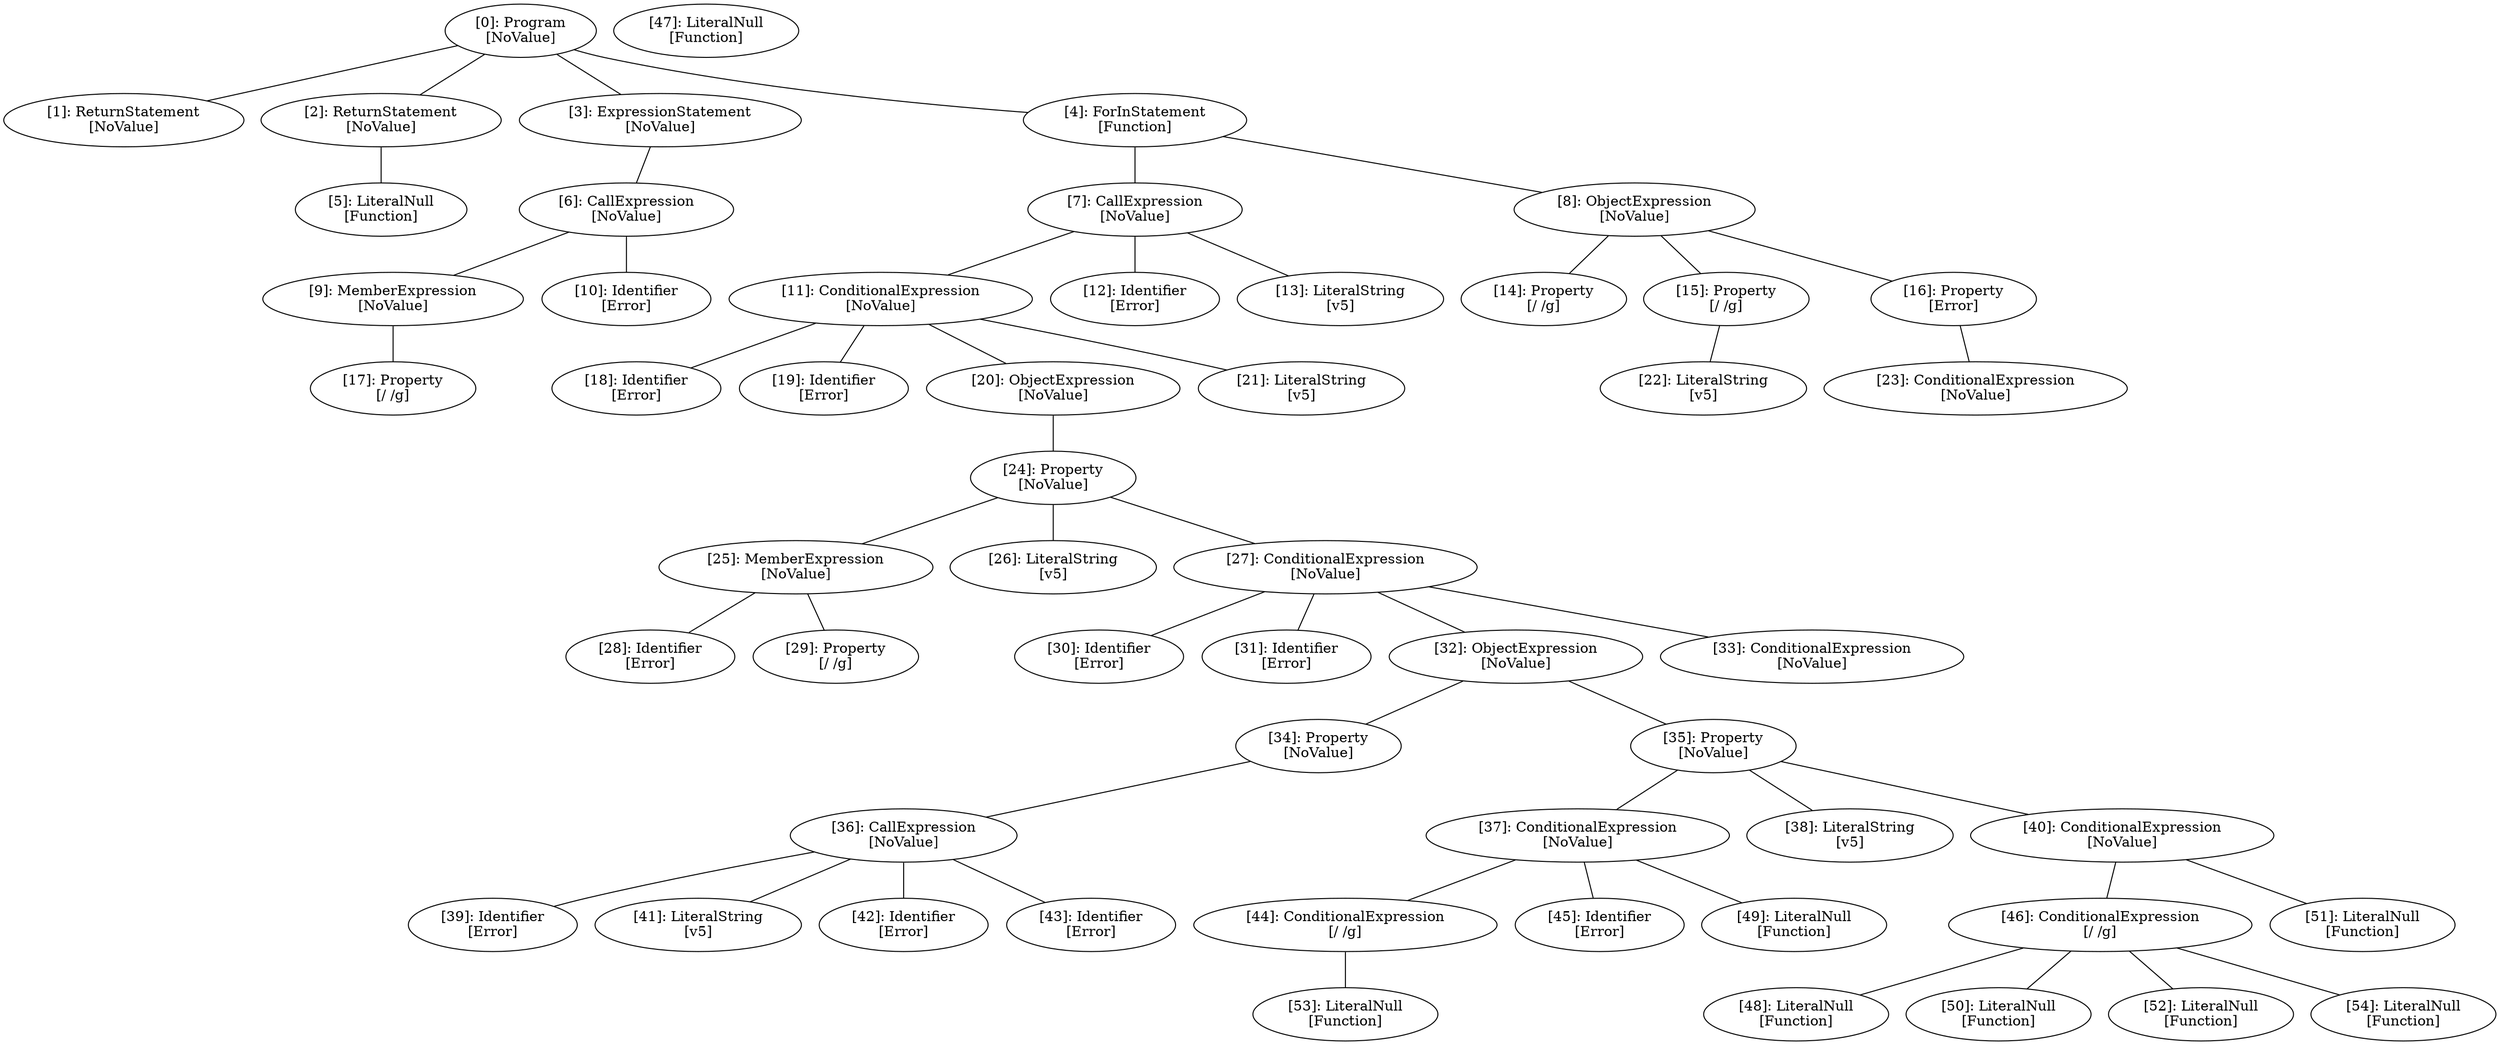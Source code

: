 // Result
graph {
	0 [label="[0]: Program
[NoValue]"]
	1 [label="[1]: ReturnStatement
[NoValue]"]
	2 [label="[2]: ReturnStatement
[NoValue]"]
	3 [label="[3]: ExpressionStatement
[NoValue]"]
	4 [label="[4]: ForInStatement
[Function]"]
	5 [label="[5]: LiteralNull
[Function]"]
	6 [label="[6]: CallExpression
[NoValue]"]
	7 [label="[7]: CallExpression
[NoValue]"]
	8 [label="[8]: ObjectExpression
[NoValue]"]
	9 [label="[9]: MemberExpression
[NoValue]"]
	10 [label="[10]: Identifier
[Error]"]
	11 [label="[11]: ConditionalExpression
[NoValue]"]
	12 [label="[12]: Identifier
[Error]"]
	13 [label="[13]: LiteralString
[v5]"]
	14 [label="[14]: Property
[/ /g]"]
	15 [label="[15]: Property
[/ /g]"]
	16 [label="[16]: Property
[Error]"]
	17 [label="[17]: Property
[/ /g]"]
	18 [label="[18]: Identifier
[Error]"]
	19 [label="[19]: Identifier
[Error]"]
	20 [label="[20]: ObjectExpression
[NoValue]"]
	21 [label="[21]: LiteralString
[v5]"]
	22 [label="[22]: LiteralString
[v5]"]
	23 [label="[23]: ConditionalExpression
[NoValue]"]
	24 [label="[24]: Property
[NoValue]"]
	25 [label="[25]: MemberExpression
[NoValue]"]
	26 [label="[26]: LiteralString
[v5]"]
	27 [label="[27]: ConditionalExpression
[NoValue]"]
	28 [label="[28]: Identifier
[Error]"]
	29 [label="[29]: Property
[/ /g]"]
	30 [label="[30]: Identifier
[Error]"]
	31 [label="[31]: Identifier
[Error]"]
	32 [label="[32]: ObjectExpression
[NoValue]"]
	33 [label="[33]: ConditionalExpression
[NoValue]"]
	34 [label="[34]: Property
[NoValue]"]
	35 [label="[35]: Property
[NoValue]"]
	36 [label="[36]: CallExpression
[NoValue]"]
	37 [label="[37]: ConditionalExpression
[NoValue]"]
	38 [label="[38]: LiteralString
[v5]"]
	39 [label="[39]: Identifier
[Error]"]
	40 [label="[40]: ConditionalExpression
[NoValue]"]
	41 [label="[41]: LiteralString
[v5]"]
	42 [label="[42]: Identifier
[Error]"]
	43 [label="[43]: Identifier
[Error]"]
	44 [label="[44]: ConditionalExpression
[/ /g]"]
	45 [label="[45]: Identifier
[Error]"]
	46 [label="[46]: ConditionalExpression
[/ /g]"]
	47 [label="[47]: LiteralNull
[Function]"]
	48 [label="[48]: LiteralNull
[Function]"]
	49 [label="[49]: LiteralNull
[Function]"]
	50 [label="[50]: LiteralNull
[Function]"]
	51 [label="[51]: LiteralNull
[Function]"]
	52 [label="[52]: LiteralNull
[Function]"]
	53 [label="[53]: LiteralNull
[Function]"]
	54 [label="[54]: LiteralNull
[Function]"]
	0 -- 1
	0 -- 2
	0 -- 3
	0 -- 4
	2 -- 5
	3 -- 6
	4 -- 7
	4 -- 8
	6 -- 9
	6 -- 10
	7 -- 11
	7 -- 12
	7 -- 13
	8 -- 14
	8 -- 15
	8 -- 16
	9 -- 17
	11 -- 18
	11 -- 19
	11 -- 20
	11 -- 21
	15 -- 22
	16 -- 23
	20 -- 24
	24 -- 25
	24 -- 26
	24 -- 27
	25 -- 28
	25 -- 29
	27 -- 30
	27 -- 31
	27 -- 32
	27 -- 33
	32 -- 34
	32 -- 35
	34 -- 36
	35 -- 37
	35 -- 38
	35 -- 40
	36 -- 39
	36 -- 41
	36 -- 42
	36 -- 43
	37 -- 44
	37 -- 45
	37 -- 49
	40 -- 46
	40 -- 51
	44 -- 53
	46 -- 48
	46 -- 50
	46 -- 52
	46 -- 54
}
